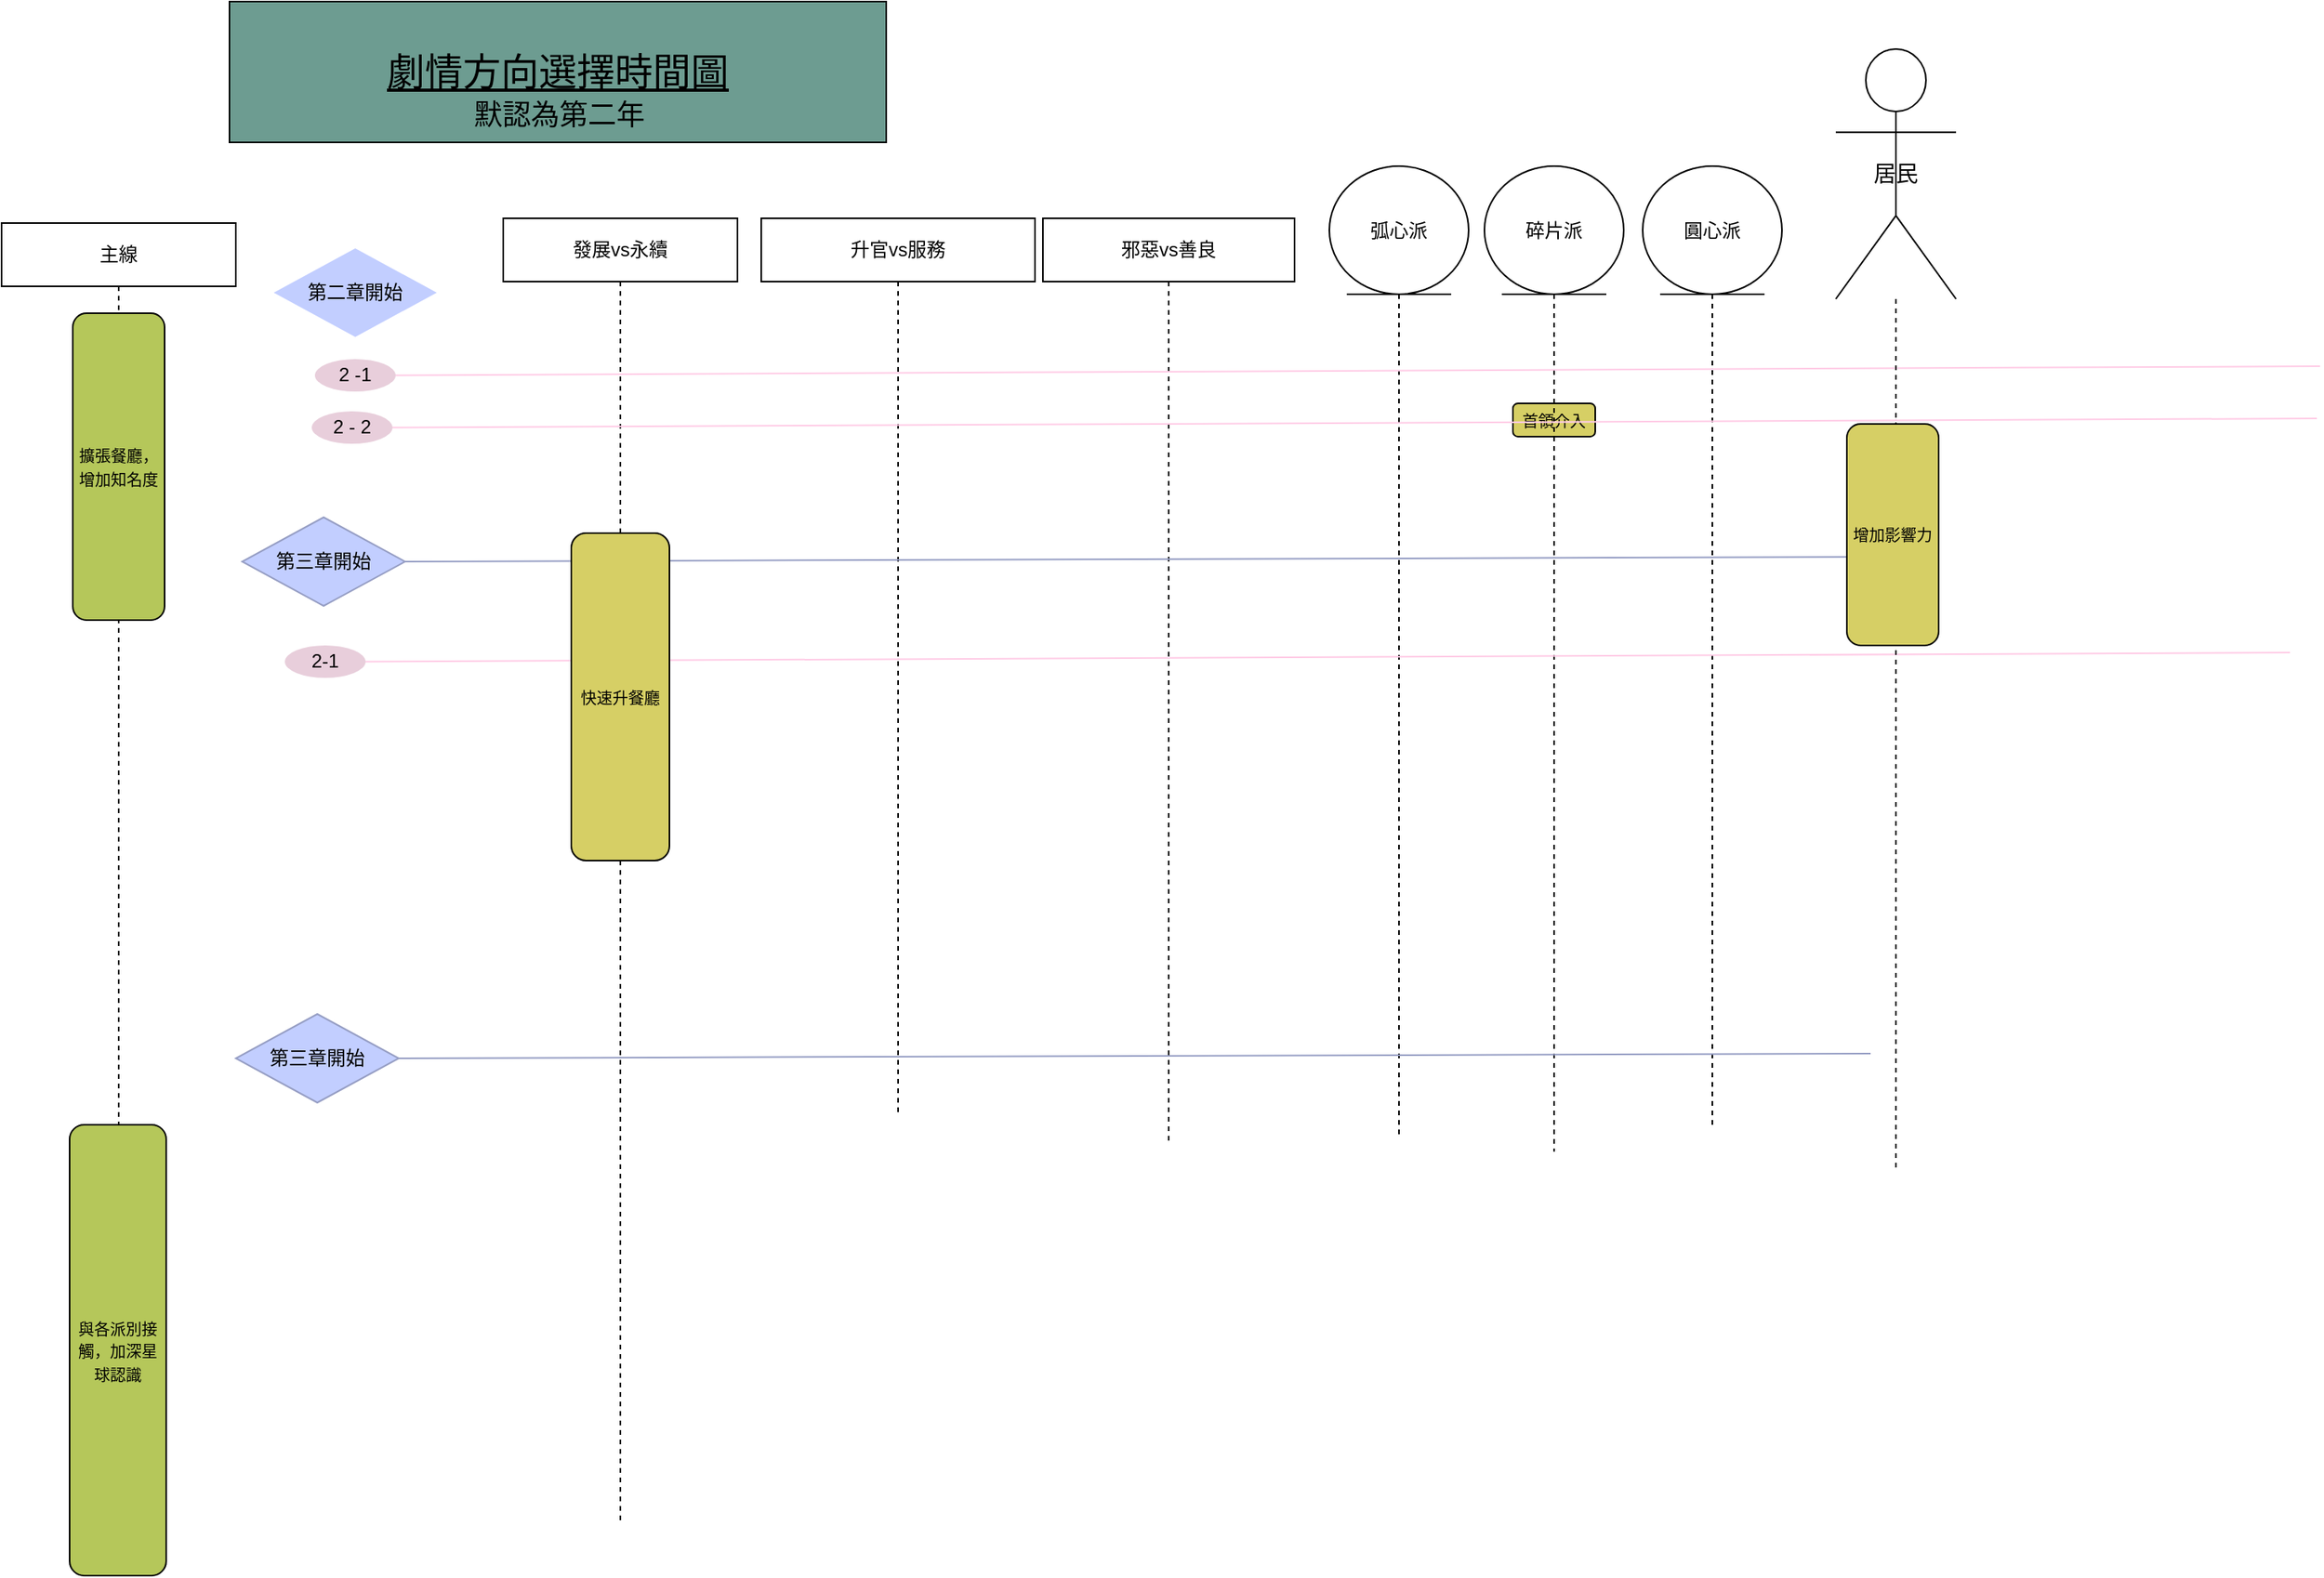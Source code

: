 <mxfile version="25.0.3" pages="3">
  <diagram name="劇情發展結構" id="pUmAYFhH8gX9ZdCoPKHY">
    <mxGraphModel dx="2281" dy="683" grid="0" gridSize="10" guides="1" tooltips="1" connect="1" arrows="1" fold="1" page="1" pageScale="1" pageWidth="827" pageHeight="1169" math="0" shadow="0">
      <root>
        <mxCell id="0" />
        <mxCell id="1" parent="0" />
        <mxCell id="3y2mPfEz16o8gOErcH9n-1" value="發展vs永續" style="shape=umlLifeline;perimeter=lifelinePerimeter;whiteSpace=wrap;html=1;container=1;dropTarget=0;collapsible=0;recursiveResize=0;outlineConnect=0;portConstraint=eastwest;newEdgeStyle={&quot;curved&quot;:0,&quot;rounded&quot;:0};" parent="1" vertex="1">
          <mxGeometry x="42" y="219" width="148" height="825" as="geometry" />
        </mxCell>
        <mxCell id="3y2mPfEz16o8gOErcH9n-2" value="升官vs服務" style="shape=umlLifeline;perimeter=lifelinePerimeter;whiteSpace=wrap;html=1;container=1;dropTarget=0;collapsible=0;recursiveResize=0;outlineConnect=0;portConstraint=eastwest;newEdgeStyle={&quot;curved&quot;:0,&quot;rounded&quot;:0};" parent="1" vertex="1">
          <mxGeometry x="205" y="219" width="173" height="565" as="geometry" />
        </mxCell>
        <mxCell id="3y2mPfEz16o8gOErcH9n-3" value="邪惡vs善良" style="shape=umlLifeline;perimeter=lifelinePerimeter;whiteSpace=wrap;html=1;container=1;dropTarget=0;collapsible=0;recursiveResize=0;outlineConnect=0;portConstraint=eastwest;newEdgeStyle={&quot;curved&quot;:0,&quot;rounded&quot;:0};" parent="1" vertex="1">
          <mxGeometry x="383" y="219" width="159" height="583" as="geometry" />
        </mxCell>
        <mxCell id="3y2mPfEz16o8gOErcH9n-5" value="&lt;font style=&quot;font-size: 24px;&quot;&gt;&lt;u&gt;劇情方向選擇時間圖&lt;/u&gt;&lt;/font&gt;" style="rounded=0;whiteSpace=wrap;html=1;fillColor=#6D9C91;" parent="1" vertex="1">
          <mxGeometry x="-131" y="82" width="415" height="89" as="geometry" />
        </mxCell>
        <mxCell id="3y2mPfEz16o8gOErcH9n-6" value="弧心派" style="shape=umlLifeline;perimeter=lifelinePerimeter;whiteSpace=wrap;html=1;container=1;dropTarget=0;collapsible=0;recursiveResize=0;outlineConnect=0;portConstraint=eastwest;newEdgeStyle={&quot;curved&quot;:0,&quot;rounded&quot;:0};participant=umlEntity;size=81;" parent="1" vertex="1">
          <mxGeometry x="564" y="186" width="88" height="615" as="geometry" />
        </mxCell>
        <mxCell id="3y2mPfEz16o8gOErcH9n-14" value="&lt;span style=&quot;font-size: 10px;&quot;&gt;首領介入&lt;/span&gt;" style="rounded=1;whiteSpace=wrap;html=1;fillColor=#D6CF65;" parent="1" vertex="1">
          <mxGeometry x="680" y="336" width="52" height="21" as="geometry" />
        </mxCell>
        <mxCell id="3y2mPfEz16o8gOErcH9n-7" value="碎片&lt;span style=&quot;color: rgba(0, 0, 0, 0); font-family: monospace; font-size: 0px; text-align: start; text-wrap-mode: nowrap;&quot;&gt;%3CmxGraphModel%3E%3Croot%3E%3CmxCell%20id%3D%220%22%2F%3E%3CmxCell%20id%3D%221%22%20parent%3D%220%22%2F%3E%3CmxCell%20id%3D%222%22%20value%3D%22%E5%BC%A7%E5%BF%83%E6%B4%BE%22%20style%3D%22shape%3DumlLifeline%3Bperimeter%3DlifelinePerimeter%3BwhiteSpace%3Dwrap%3Bhtml%3D1%3Bcontainer%3D1%3BdropTarget%3D0%3Bcollapsible%3D0%3BrecursiveResize%3D0%3BoutlineConnect%3D0%3BportConstraint%3Deastwest%3BnewEdgeStyle%3D%7B%26quot%3Bcurved%26quot%3B%3A0%2C%26quot%3Brounded%26quot%3B%3A0%7D%3Bparticipant%3DumlEntity%3Bsize%3D81%3B%22%20vertex%3D%221%22%20parent%3D%221%22%3E%3CmxGeometry%20x%3D%22564%22%20y%3D%22186%22%20width%3D%2288%22%20height%3D%22373%22%20as%3D%22geometry%22%2F%3E%3C%2FmxCell%3E%3C%2Froot%3E%3C%2FmxGraphModel%3E&lt;/span&gt;派" style="shape=umlLifeline;perimeter=lifelinePerimeter;whiteSpace=wrap;html=1;container=1;dropTarget=0;collapsible=0;recursiveResize=0;outlineConnect=0;portConstraint=eastwest;newEdgeStyle={&quot;curved&quot;:0,&quot;rounded&quot;:0};participant=umlEntity;size=81;" parent="1" vertex="1">
          <mxGeometry x="662" y="186" width="88" height="623" as="geometry" />
        </mxCell>
        <mxCell id="3y2mPfEz16o8gOErcH9n-26" value="" style="group;strokeColor=none;" parent="1" vertex="1" connectable="0">
          <mxGeometry x="-77" y="308" width="1267" height="20.5" as="geometry" />
        </mxCell>
        <mxCell id="3y2mPfEz16o8gOErcH9n-15" value="2 -1" style="ellipse;whiteSpace=wrap;html=1;fillColor=#E8CEDB;strokeColor=none;" parent="3y2mPfEz16o8gOErcH9n-26" vertex="1">
          <mxGeometry width="51" height="20.5" as="geometry" />
        </mxCell>
        <mxCell id="3y2mPfEz16o8gOErcH9n-25" value="" style="endArrow=none;html=1;rounded=0;exitX=1;exitY=0.5;exitDx=0;exitDy=0;strokeColor=#FFCCE6;" parent="3y2mPfEz16o8gOErcH9n-26" source="3y2mPfEz16o8gOErcH9n-15" edge="1">
          <mxGeometry width="50" height="50" relative="1" as="geometry">
            <mxPoint x="636" y="15.5" as="sourcePoint" />
            <mxPoint x="1267" y="4.5" as="targetPoint" />
          </mxGeometry>
        </mxCell>
        <mxCell id="3y2mPfEz16o8gOErcH9n-8" value="圓心派" style="shape=umlLifeline;perimeter=lifelinePerimeter;whiteSpace=wrap;html=1;container=1;dropTarget=0;collapsible=0;recursiveResize=0;outlineConnect=0;portConstraint=eastwest;newEdgeStyle={&quot;curved&quot;:0,&quot;rounded&quot;:0};participant=umlEntity;size=81;" parent="1" vertex="1">
          <mxGeometry x="762" y="186" width="88" height="606" as="geometry" />
        </mxCell>
        <mxCell id="3y2mPfEz16o8gOErcH9n-27" value="" style="group;strokeColor=none;" parent="1" vertex="1" connectable="0">
          <mxGeometry x="-79" y="341" width="1267" height="20.5" as="geometry" />
        </mxCell>
        <mxCell id="3y2mPfEz16o8gOErcH9n-28" value="2 - 2" style="ellipse;whiteSpace=wrap;html=1;fillColor=#E8CEDB;strokeColor=none;" parent="3y2mPfEz16o8gOErcH9n-27" vertex="1">
          <mxGeometry width="51" height="20.5" as="geometry" />
        </mxCell>
        <mxCell id="3y2mPfEz16o8gOErcH9n-29" value="" style="endArrow=none;html=1;rounded=0;exitX=1;exitY=0.5;exitDx=0;exitDy=0;strokeColor=#FFCCE6;" parent="3y2mPfEz16o8gOErcH9n-27" source="3y2mPfEz16o8gOErcH9n-28" edge="1">
          <mxGeometry width="50" height="50" relative="1" as="geometry">
            <mxPoint x="636" y="15.5" as="sourcePoint" />
            <mxPoint x="1267" y="4.5" as="targetPoint" />
          </mxGeometry>
        </mxCell>
        <mxCell id="3y2mPfEz16o8gOErcH9n-9" value="第二章開始" style="rhombus;whiteSpace=wrap;html=1;fillColor=#C2CEFF;strokeColor=none;" parent="1" vertex="1">
          <mxGeometry x="-103" y="238" width="103" height="56" as="geometry" />
        </mxCell>
        <mxCell id="3y2mPfEz16o8gOErcH9n-12" value="" style="group" parent="1" vertex="1" connectable="0">
          <mxGeometry x="-123" y="408" width="1294" height="110" as="geometry" />
        </mxCell>
        <mxCell id="3y2mPfEz16o8gOErcH9n-10" value="第三章開始" style="rhombus;whiteSpace=wrap;html=1;fillColor=#C2CEFF;strokeColor=#969EC4;" parent="3y2mPfEz16o8gOErcH9n-12" vertex="1">
          <mxGeometry width="103" height="56" as="geometry" />
        </mxCell>
        <mxCell id="3y2mPfEz16o8gOErcH9n-11" value="" style="endArrow=none;html=1;rounded=0;exitX=1;exitY=0.5;exitDx=0;exitDy=0;strokeColor=#969EC4;" parent="3y2mPfEz16o8gOErcH9n-12" source="3y2mPfEz16o8gOErcH9n-10" edge="1">
          <mxGeometry width="50" height="50" relative="1" as="geometry">
            <mxPoint x="414" y="-114" as="sourcePoint" />
            <mxPoint x="1033" y="25" as="targetPoint" />
          </mxGeometry>
        </mxCell>
        <mxCell id="3y2mPfEz16o8gOErcH9n-30" value="" style="group;strokeColor=none;" parent="3y2mPfEz16o8gOErcH9n-12" vertex="1" connectable="0">
          <mxGeometry x="27" y="81" width="1267" height="20.5" as="geometry" />
        </mxCell>
        <mxCell id="3y2mPfEz16o8gOErcH9n-31" value="2-1" style="ellipse;whiteSpace=wrap;html=1;fillColor=#E8CEDB;strokeColor=none;" parent="3y2mPfEz16o8gOErcH9n-30" vertex="1">
          <mxGeometry width="51" height="20.5" as="geometry" />
        </mxCell>
        <mxCell id="3y2mPfEz16o8gOErcH9n-32" value="" style="endArrow=none;html=1;rounded=0;exitX=1;exitY=0.5;exitDx=0;exitDy=0;strokeColor=#FFCCE6;" parent="3y2mPfEz16o8gOErcH9n-30" source="3y2mPfEz16o8gOErcH9n-31" edge="1">
          <mxGeometry width="50" height="50" relative="1" as="geometry">
            <mxPoint x="636" y="15.5" as="sourcePoint" />
            <mxPoint x="1267" y="4.5" as="targetPoint" />
          </mxGeometry>
        </mxCell>
        <mxCell id="3y2mPfEz16o8gOErcH9n-4" value="&lt;font style=&quot;font-size: 10px;&quot;&gt;快速升餐廳&lt;/font&gt;" style="rounded=1;whiteSpace=wrap;html=1;fillColor=#D6CF65;" parent="1" vertex="1">
          <mxGeometry x="85" y="418" width="62" height="207" as="geometry" />
        </mxCell>
        <mxCell id="Bkn2_FGdECiVo18O_pP4-1" value="&lt;font style=&quot;font-size: 14px;&quot;&gt;居民&lt;/font&gt;" style="shape=umlLifeline;perimeter=lifelinePerimeter;whiteSpace=wrap;html=1;container=1;dropTarget=0;collapsible=0;recursiveResize=0;outlineConnect=0;portConstraint=eastwest;newEdgeStyle={&quot;curved&quot;:0,&quot;rounded&quot;:0};participant=umlActor;size=158;" parent="1" vertex="1">
          <mxGeometry x="884" y="112" width="76" height="710" as="geometry" />
        </mxCell>
        <mxCell id="Bkn2_FGdECiVo18O_pP4-2" value="&lt;font style=&quot;font-size: 10px;&quot;&gt;增加影響力&lt;/font&gt;" style="rounded=1;whiteSpace=wrap;html=1;fillColor=#D6CF65;" parent="1" vertex="1">
          <mxGeometry x="891" y="349" width="58" height="140" as="geometry" />
        </mxCell>
        <mxCell id="goCT6qVi3bNucttWQfHG-1" value="主線" style="shape=umlLifeline;perimeter=lifelinePerimeter;whiteSpace=wrap;html=1;container=1;dropTarget=0;collapsible=0;recursiveResize=0;outlineConnect=0;portConstraint=eastwest;newEdgeStyle={&quot;curved&quot;:0,&quot;rounded&quot;:0};" vertex="1" parent="1">
          <mxGeometry x="-275" y="222" width="148" height="825" as="geometry" />
        </mxCell>
        <mxCell id="i0wHrv6s8RCgn7bYJNC2-3" value="&lt;font style=&quot;font-size: 10px;&quot;&gt;擴張餐廳，增加知名度&lt;/font&gt;" style="rounded=1;whiteSpace=wrap;html=1;fillColor=#B5C75A;" vertex="1" parent="1">
          <mxGeometry x="-230" y="279" width="58" height="194" as="geometry" />
        </mxCell>
        <mxCell id="i0wHrv6s8RCgn7bYJNC2-4" value="&lt;font style=&quot;font-size: 10px;&quot;&gt;與各派別接觸，加深星球認識&lt;/font&gt;" style="rounded=1;whiteSpace=wrap;html=1;fillColor=#B5C75A;" vertex="1" parent="1">
          <mxGeometry x="-232" y="792" width="61" height="285" as="geometry" />
        </mxCell>
        <mxCell id="i0wHrv6s8RCgn7bYJNC2-5" value="" style="group" vertex="1" connectable="0" parent="1">
          <mxGeometry x="-127" y="722" width="1294" height="110" as="geometry" />
        </mxCell>
        <mxCell id="i0wHrv6s8RCgn7bYJNC2-6" value="第三章開始" style="rhombus;whiteSpace=wrap;html=1;fillColor=#C2CEFF;strokeColor=#969EC4;" vertex="1" parent="i0wHrv6s8RCgn7bYJNC2-5">
          <mxGeometry width="103" height="56" as="geometry" />
        </mxCell>
        <mxCell id="i0wHrv6s8RCgn7bYJNC2-7" value="" style="endArrow=none;html=1;rounded=0;exitX=1;exitY=0.5;exitDx=0;exitDy=0;strokeColor=#969EC4;" edge="1" parent="i0wHrv6s8RCgn7bYJNC2-5" source="i0wHrv6s8RCgn7bYJNC2-6">
          <mxGeometry width="50" height="50" relative="1" as="geometry">
            <mxPoint x="414" y="-114" as="sourcePoint" />
            <mxPoint x="1033" y="25" as="targetPoint" />
          </mxGeometry>
        </mxCell>
        <mxCell id="BtDLPzhup3VWybp-HMOU-1" value="&lt;font style=&quot;font-size: 18px;&quot;&gt;默認為第二年&lt;/font&gt;" style="text;html=1;align=center;verticalAlign=middle;resizable=0;points=[];autosize=1;strokeColor=none;fillColor=none;" vertex="1" parent="1">
          <mxGeometry x="13.5" y="137" width="126" height="34" as="geometry" />
        </mxCell>
      </root>
    </mxGraphModel>
  </diagram>
  <diagram id="IoGfK4IlOOAsiUc2G8W-" name="結局組成分支圖">
    <mxGraphModel dx="2499" dy="1955" grid="0" gridSize="10" guides="1" tooltips="1" connect="1" arrows="1" fold="1" page="1" pageScale="1" pageWidth="827" pageHeight="1169" math="0" shadow="0">
      <root>
        <mxCell id="0" />
        <mxCell id="1" parent="0" />
        <mxCell id="BSz0f0PyC9X5RBA6Yutl-9" style="rounded=0;orthogonalLoop=1;jettySize=auto;html=1;entryX=0;entryY=0.5;entryDx=0;entryDy=0;" parent="1" source="BSz0f0PyC9X5RBA6Yutl-1" target="BSz0f0PyC9X5RBA6Yutl-7" edge="1">
          <mxGeometry relative="1" as="geometry" />
        </mxCell>
        <mxCell id="BSz0f0PyC9X5RBA6Yutl-1" value="第一章" style="strokeWidth=2;html=1;shape=mxgraph.flowchart.start_1;whiteSpace=wrap;" parent="1" vertex="1">
          <mxGeometry x="-232" y="210" width="100" height="60" as="geometry" />
        </mxCell>
        <mxCell id="BSz0f0PyC9X5RBA6Yutl-2" value="&lt;span style=&quot;font-size: 15px; text-align: left;&quot;&gt;變成國王:長期投入，永續經營&lt;/span&gt;" style="rounded=1;whiteSpace=wrap;html=1;fillColor=#99CCFF;" parent="1" vertex="1">
          <mxGeometry x="505" y="518" width="120" height="60" as="geometry" />
        </mxCell>
        <mxCell id="BSz0f0PyC9X5RBA6Yutl-3" value="&lt;span style=&quot;white-space: pre;&quot;&gt;&amp;nbsp;&amp;nbsp;&amp;nbsp;&amp;nbsp;&lt;/span&gt;&lt;span style=&quot;white-space: pre;&quot;&gt;&amp;nbsp;&amp;nbsp;&amp;nbsp;&amp;nbsp;&lt;/span&gt;&lt;br&gt;&lt;span style=&quot;white-space: pre;&quot;&gt;&amp;nbsp;&amp;nbsp;&amp;nbsp;&amp;nbsp;&lt;/span&gt;&lt;span style=&quot;white-space: pre;&quot;&gt;&amp;nbsp;&amp;nbsp;&amp;nbsp;&amp;nbsp;&lt;/span&gt;&lt;span style=&quot;white-space: pre;&quot;&gt;&amp;nbsp;&amp;nbsp;&amp;nbsp;&amp;nbsp;&lt;/span&gt;&lt;br&gt;&lt;span style=&quot;white-space: pre;&quot;&gt;&amp;nbsp;&amp;nbsp;&amp;nbsp;&amp;nbsp;&lt;/span&gt;&lt;span style=&quot;white-space: pre;&quot;&gt;&amp;nbsp;&amp;nbsp;&amp;nbsp;&amp;nbsp;&lt;/span&gt;&lt;span style=&quot;white-space: pre;&quot;&gt;&amp;nbsp;&amp;nbsp;&amp;nbsp;&amp;nbsp;&lt;/span&gt;&lt;br&gt;&lt;span style=&quot;white-space: pre;&quot;&gt;&amp;nbsp;&amp;nbsp;&amp;nbsp;&amp;nbsp;&lt;/span&gt;&lt;span style=&quot;white-space: pre;&quot;&gt;&amp;nbsp;&amp;nbsp;&amp;nbsp;&amp;nbsp;&lt;/span&gt;&lt;span style=&quot;white-space: pre;&quot;&gt;&amp;nbsp;&amp;nbsp;&amp;nbsp;&amp;nbsp;&lt;/span&gt;&lt;title&gt;&lt;/title&gt;&lt;br&gt;&lt;span style=&quot;white-space: pre;&quot;&gt;&amp;nbsp;&amp;nbsp;&amp;nbsp;&amp;nbsp;&lt;/span&gt;&lt;span style=&quot;white-space: pre;&quot;&gt;&amp;nbsp;&amp;nbsp;&amp;nbsp;&amp;nbsp;&lt;/span&gt;&lt;span style=&quot;white-space: pre;&quot;&gt;&amp;nbsp;&amp;nbsp;&amp;nbsp;&amp;nbsp;&lt;/span&gt;&lt;br&gt;&lt;span style=&quot;white-space: pre;&quot;&gt;&amp;nbsp;&amp;nbsp;&amp;nbsp;&amp;nbsp;&lt;/span&gt;&lt;span style=&quot;white-space: pre;&quot;&gt;&amp;nbsp;&amp;nbsp;&amp;nbsp;&amp;nbsp;&lt;/span&gt;&lt;span style=&quot;white-space: pre;&quot;&gt;&amp;nbsp;&amp;nbsp;&amp;nbsp;&amp;nbsp;&lt;/span&gt;&lt;br&gt;&lt;span style=&quot;white-space: pre;&quot;&gt;&amp;nbsp;&amp;nbsp;&amp;nbsp;&amp;nbsp;&lt;/span&gt;&lt;span style=&quot;white-space: pre;&quot;&gt;&amp;nbsp;&amp;nbsp;&amp;nbsp;&amp;nbsp;&lt;/span&gt;&lt;span style=&quot;white-space: pre;&quot;&gt;&amp;nbsp;&amp;nbsp;&amp;nbsp;&amp;nbsp;&lt;/span&gt;&lt;br&gt;&lt;span style=&quot;white-space: pre;&quot;&gt;&amp;nbsp;&amp;nbsp;&amp;nbsp;&amp;nbsp;&lt;/span&gt;&lt;span style=&quot;white-space: pre;&quot;&gt;&amp;nbsp;&amp;nbsp;&amp;nbsp;&amp;nbsp;&lt;/span&gt;&lt;br&gt;&lt;span style=&quot;white-space: pre;&quot;&gt;&amp;nbsp;&amp;nbsp;&amp;nbsp;&amp;nbsp;&lt;/span&gt;&lt;span style=&quot;white-space: pre;&quot;&gt;&amp;nbsp;&amp;nbsp;&amp;nbsp;&amp;nbsp;&lt;/span&gt;&lt;div style=&quot;font-size:15px;&quot; class=&quot;toggle&quot;&gt;玩家&lt;div style=&quot;font-size: 15px; line-height: 24px; letter-spacing: -0.08px; font-weight: 400; word-wrap: break-word;&quot; class=&quot;paragraph&quot;&gt;遊戲策略準確率應高於xx%才會觸發&lt;/div&gt;&lt;/div&gt;&lt;div style=&quot;font-size:15px;&quot; class=&quot;toggle&quot;&gt;&lt;br&gt;&lt;div style=&quot;font-size: 15px; line-height: 24px; letter-spacing: -0.08px; font-weight: 400; word-wrap: break-word;&quot; class=&quot;paragraph&quot;&gt;星球人口增加xx%&lt;/div&gt;&lt;/div&gt;&lt;div style=&quot;font-size:15px;&quot; class=&quot;toggle&quot;&gt;玩家&lt;div style=&quot;font-size: 15px; line-height: 24px; letter-spacing: -0.08px; font-weight: 400; word-wrap: break-word;&quot; class=&quot;paragraph&quot;&gt;委員會影像力達xx%&lt;br&gt;任務完成率達xx%&lt;br&gt;和副官關係不低於xx%&lt;br&gt;和其他部門關係不低於xx%&lt;/div&gt;&lt;/div&gt;&lt;div style=&quot;font-size:15px;&quot; class=&quot;toggle&quot;&gt;玩家&lt;/div&gt;&lt;div style=&quot;font-size: 15px; line-height: 24px; letter-spacing: -0.08px; font-weight: 400; word-wrap: break-word;&quot; class=&quot;paragraph&quot;&gt;隱藏結局&lt;/div&gt;&lt;div style=&quot;font-size:15px;&quot; class=&quot;toggle&quot;&gt;玩家發現自己的隱藏邪惡身分—邪惡聯盟毒劑部門指揮官&lt;div style=&quot;font-size: 15px; line-height: 24px; letter-spacing: -0.08px; font-weight: 400; word-wrap: break-word;&quot; class=&quot;paragraph&quot;&gt;魔物等級低於xxx級&lt;/div&gt;&lt;/div&gt;&lt;div style=&quot;font-size: 15px; line-height: 24px; letter-spacing: -0.08px; font-weight: 400; word-wrap: break-word;&quot; class=&quot;paragraph&quot;&gt;偶爾會出現很邪惡的劇情選項&lt;/div&gt;&lt;div style=&quot;font-size: 15px; line-height: 24px; letter-spacing: -0.08px; font-weight: 400; word-wrap: break-word;&quot; class=&quot;paragraph&quot;&gt;使用奇怪的科技和道具debuff&lt;/div&gt;&lt;div style=&quot;font-size: 15px; line-height: 24px; letter-spacing: -0.08px; font-weight: 400; word-wrap: break-word;&quot; class=&quot;paragraph&quot;&gt;和副官的對話、抱怨&lt;/div&gt;&lt;p&gt;&lt;/p&gt;&lt;br&gt;&lt;span style=&quot;white-space: pre;&quot;&gt;&amp;nbsp;&amp;nbsp;&amp;nbsp;&amp;nbsp;&lt;/span&gt;" style="text;whiteSpace=wrap;html=1;" parent="1" vertex="1">
          <mxGeometry x="855" y="-66" width="403" height="546" as="geometry" />
        </mxCell>
        <mxCell id="BSz0f0PyC9X5RBA6Yutl-4" value="&lt;span style=&quot;font-size: 15px; text-align: left;&quot;&gt;變成魔王:長期投入，肆意破壞?&lt;/span&gt;" style="rounded=1;whiteSpace=wrap;html=1;fillColor=#F7BEBC;" parent="1" vertex="1">
          <mxGeometry x="505" y="602" width="120" height="60" as="geometry" />
        </mxCell>
        <mxCell id="BSz0f0PyC9X5RBA6Yutl-5" value="戰爭四起:錯誤的短期投入" style="rounded=1;whiteSpace=wrap;html=1;fillColor=#F7BEBC;" parent="1" vertex="1">
          <mxGeometry x="503" y="377" width="120" height="60" as="geometry" />
        </mxCell>
        <mxCell id="BSz0f0PyC9X5RBA6Yutl-6" value="&lt;span style=&quot;font-size: 15px; text-align: left;&quot;&gt;和平:正確的短期投入&lt;/span&gt;" style="rounded=1;whiteSpace=wrap;html=1;fillColor=#99CCFF;" parent="1" vertex="1">
          <mxGeometry x="500" y="292" width="120" height="60" as="geometry" />
        </mxCell>
        <mxCell id="BSz0f0PyC9X5RBA6Yutl-11" style="edgeStyle=none;rounded=0;orthogonalLoop=1;jettySize=auto;html=1;" parent="1" source="BSz0f0PyC9X5RBA6Yutl-7" edge="1">
          <mxGeometry relative="1" as="geometry">
            <mxPoint x="330" y="101" as="targetPoint" />
          </mxGeometry>
        </mxCell>
        <mxCell id="BSz0f0PyC9X5RBA6Yutl-7" value="觸發?" style="rounded=1;whiteSpace=wrap;html=1;" parent="1" vertex="1">
          <mxGeometry x="-30" y="207" width="120" height="60" as="geometry" />
        </mxCell>
        <mxCell id="BSz0f0PyC9X5RBA6Yutl-8" value="&lt;span style=&quot;font-size: 15px; text-align: left;&quot;&gt;升官發財&lt;/span&gt;" style="rounded=1;whiteSpace=wrap;html=1;fillColor=#FFFFFF;" parent="1" vertex="1">
          <mxGeometry x="690" y="304" width="90" height="36" as="geometry" />
        </mxCell>
        <mxCell id="nHbJQcVnN4QRIMduN1TR-1" value="&lt;div style=&quot;text-align: left;&quot;&gt;&lt;span style=&quot;font-size: 15px;&quot;&gt;完成任務&lt;/span&gt;&lt;/div&gt;" style="rounded=1;whiteSpace=wrap;html=1;fillColor=#FFFFFF;" vertex="1" parent="1">
          <mxGeometry x="690" y="347" width="90" height="36" as="geometry" />
        </mxCell>
        <mxCell id="nHbJQcVnN4QRIMduN1TR-4" value="&lt;div style=&quot;text-align: left;&quot;&gt;&lt;span style=&quot;font-size: 15px;&quot;&gt;降級處分&lt;/span&gt;&lt;/div&gt;" style="rounded=1;whiteSpace=wrap;html=1;fillColor=#FFFFFF;" vertex="1" parent="1">
          <mxGeometry x="692" y="390" width="90" height="36" as="geometry" />
        </mxCell>
        <mxCell id="1bI0Yvs1uGPEMKIdVlrY-1" value="&lt;div style=&quot;text-align: left;&quot;&gt;&lt;span style=&quot;font-size: 15px;&quot;&gt;榮譽委員&lt;/span&gt;&lt;/div&gt;" style="rounded=1;whiteSpace=wrap;html=1;fillColor=#FFFFFF;" vertex="1" parent="1">
          <mxGeometry x="697" y="527" width="90" height="36" as="geometry" />
        </mxCell>
        <mxCell id="1bI0Yvs1uGPEMKIdVlrY-2" value="&lt;div style=&quot;text-align: left;&quot;&gt;&lt;span style=&quot;font-size: 15px;&quot;&gt;榮譽指揮官&lt;/span&gt;&lt;/div&gt;" style="rounded=1;whiteSpace=wrap;html=1;fillColor=#FFFFFF;" vertex="1" parent="1">
          <mxGeometry x="697" y="570" width="90" height="36" as="geometry" />
        </mxCell>
        <mxCell id="1bI0Yvs1uGPEMKIdVlrY-3" value="&lt;div style=&quot;text-align: left;&quot;&gt;&lt;span style=&quot;font-size: 15px;&quot;&gt;退出聯盟&lt;/span&gt;&lt;/div&gt;" style="rounded=1;whiteSpace=wrap;html=1;fillColor=#FFFFFF;" vertex="1" parent="1">
          <mxGeometry x="697" y="614" width="90" height="36" as="geometry" />
        </mxCell>
        <mxCell id="1bI0Yvs1uGPEMKIdVlrY-4" value="&lt;span style=&quot;color: rgb(0, 0, 0); font-family: Helvetica; font-size: 15px; font-style: normal; font-variant-ligatures: normal; font-variant-caps: normal; font-weight: 400; letter-spacing: -0.08px; orphans: 2; text-align: left; text-indent: 0px; text-transform: none; widows: 2; word-spacing: 0px; -webkit-text-stroke-width: 0px; white-space: normal; background-color: rgb(251, 251, 251); text-decoration-thickness: initial; text-decoration-style: initial; text-decoration-color: initial; display: inline !important; float: none;&quot;&gt;委員會影像力&lt;/span&gt;&lt;div&gt;&lt;span style=&quot;color: rgb(0, 0, 0); font-family: Helvetica; font-size: 15px; font-style: normal; font-variant-ligatures: normal; font-variant-caps: normal; font-weight: 400; letter-spacing: -0.08px; orphans: 2; text-align: left; text-indent: 0px; text-transform: none; widows: 2; word-spacing: 0px; -webkit-text-stroke-width: 0px; white-space: normal; background-color: rgb(251, 251, 251); text-decoration-thickness: initial; text-decoration-style: initial; text-decoration-color: initial; display: inline !important; float: none;&quot;&gt;委員會任務完成率&lt;/span&gt;&lt;/div&gt;&lt;div&gt;&lt;span style=&quot;color: rgb(0, 0, 0); font-family: Helvetica; font-size: 15px; font-style: normal; font-variant-ligatures: normal; font-variant-caps: normal; font-weight: 400; letter-spacing: -0.08px; orphans: 2; text-align: left; text-indent: 0px; text-transform: none; widows: 2; word-spacing: 0px; -webkit-text-stroke-width: 0px; white-space: normal; background-color: rgb(251, 251, 251); text-decoration-thickness: initial; text-decoration-style: initial; text-decoration-color: initial; display: inline !important; float: none;&quot;&gt;與各處關係&lt;/span&gt;&lt;/div&gt;&lt;div&gt;&lt;span style=&quot;color: rgb(0, 0, 0); font-family: Helvetica; font-size: 15px; font-style: normal; font-variant-ligatures: normal; font-variant-caps: normal; font-weight: 400; letter-spacing: -0.08px; orphans: 2; text-align: left; text-indent: 0px; text-transform: none; widows: 2; word-spacing: 0px; -webkit-text-stroke-width: 0px; white-space: normal; background-color: rgb(251, 251, 251); text-decoration-thickness: initial; text-decoration-style: initial; text-decoration-color: initial; display: inline !important; float: none;&quot;&gt;與副官關係&lt;/span&gt;&lt;/div&gt;" style="text;whiteSpace=wrap;html=1;" vertex="1" parent="1">
          <mxGeometry x="684" y="181" width="123" height="76.5" as="geometry" />
        </mxCell>
        <mxCell id="1bI0Yvs1uGPEMKIdVlrY-5" value="&lt;div&gt;&lt;br&gt;&lt;/div&gt;" style="text;html=1;align=center;verticalAlign=middle;resizable=0;points=[];autosize=1;strokeColor=none;fillColor=none;" vertex="1" parent="1">
          <mxGeometry x="335" y="472" width="18" height="26" as="geometry" />
        </mxCell>
        <mxCell id="1bI0Yvs1uGPEMKIdVlrY-8" style="edgeStyle=none;rounded=0;orthogonalLoop=1;jettySize=auto;html=1;exitX=1;exitY=1;exitDx=0;exitDy=0;" edge="1" parent="1" source="1bI0Yvs1uGPEMKIdVlrY-6">
          <mxGeometry relative="1" as="geometry">
            <mxPoint x="255" y="533" as="targetPoint" />
          </mxGeometry>
        </mxCell>
        <mxCell id="1bI0Yvs1uGPEMKIdVlrY-9" value="yes" style="edgeLabel;html=1;align=center;verticalAlign=middle;resizable=0;points=[];" vertex="1" connectable="0" parent="1bI0Yvs1uGPEMKIdVlrY-8">
          <mxGeometry x="0.005" y="-1" relative="1" as="geometry">
            <mxPoint as="offset" />
          </mxGeometry>
        </mxCell>
        <mxCell id="1bI0Yvs1uGPEMKIdVlrY-10" style="edgeStyle=none;rounded=0;orthogonalLoop=1;jettySize=auto;html=1;exitX=1;exitY=0;exitDx=0;exitDy=0;" edge="1" parent="1" source="1bI0Yvs1uGPEMKIdVlrY-6" target="1bI0Yvs1uGPEMKIdVlrY-20">
          <mxGeometry relative="1" as="geometry">
            <mxPoint x="246" y="428" as="targetPoint" />
          </mxGeometry>
        </mxCell>
        <mxCell id="1bI0Yvs1uGPEMKIdVlrY-11" value="no" style="edgeLabel;html=1;align=center;verticalAlign=middle;resizable=0;points=[];" vertex="1" connectable="0" parent="1bI0Yvs1uGPEMKIdVlrY-10">
          <mxGeometry x="-0.025" y="1" relative="1" as="geometry">
            <mxPoint as="offset" />
          </mxGeometry>
        </mxCell>
        <mxCell id="1bI0Yvs1uGPEMKIdVlrY-6" value="取得各處長老與各個派別支持" style="rhombus;whiteSpace=wrap;html=1;" vertex="1" parent="1">
          <mxGeometry x="17" y="422" width="208" height="108" as="geometry" />
        </mxCell>
        <mxCell id="1bI0Yvs1uGPEMKIdVlrY-12" value="支線任務完成度與內部選項" style="text;html=1;align=center;verticalAlign=middle;resizable=0;points=[];autosize=1;strokeColor=none;fillColor=none;" vertex="1" parent="1">
          <mxGeometry x="45" y="381" width="162" height="26" as="geometry" />
        </mxCell>
        <mxCell id="1bI0Yvs1uGPEMKIdVlrY-14" style="edgeStyle=none;rounded=0;orthogonalLoop=1;jettySize=auto;html=1;exitX=1;exitY=1;exitDx=0;exitDy=0;" edge="1" parent="1" source="1bI0Yvs1uGPEMKIdVlrY-13">
          <mxGeometry relative="1" as="geometry">
            <mxPoint x="482" y="645" as="targetPoint" />
          </mxGeometry>
        </mxCell>
        <mxCell id="1bI0Yvs1uGPEMKIdVlrY-15" value="邪惡聯盟" style="edgeLabel;html=1;align=center;verticalAlign=middle;resizable=0;points=[];" vertex="1" connectable="0" parent="1bI0Yvs1uGPEMKIdVlrY-14">
          <mxGeometry x="-0.047" y="1" relative="1" as="geometry">
            <mxPoint as="offset" />
          </mxGeometry>
        </mxCell>
        <mxCell id="1bI0Yvs1uGPEMKIdVlrY-16" style="edgeStyle=none;rounded=0;orthogonalLoop=1;jettySize=auto;html=1;exitX=1;exitY=0;exitDx=0;exitDy=0;" edge="1" parent="1" source="1bI0Yvs1uGPEMKIdVlrY-13">
          <mxGeometry relative="1" as="geometry">
            <mxPoint x="493" y="539" as="targetPoint" />
          </mxGeometry>
        </mxCell>
        <mxCell id="1bI0Yvs1uGPEMKIdVlrY-17" value="現在的身分" style="edgeLabel;html=1;align=center;verticalAlign=middle;resizable=0;points=[];" vertex="1" connectable="0" parent="1bI0Yvs1uGPEMKIdVlrY-16">
          <mxGeometry x="-0.129" y="1" relative="1" as="geometry">
            <mxPoint as="offset" />
          </mxGeometry>
        </mxCell>
        <mxCell id="1bI0Yvs1uGPEMKIdVlrY-13" value="完成主角專屬支線--回憶" style="rhombus;whiteSpace=wrap;html=1;" vertex="1" parent="1">
          <mxGeometry x="264" y="514" width="185" height="121" as="geometry" />
        </mxCell>
        <mxCell id="1bI0Yvs1uGPEMKIdVlrY-18" value="有資格，但不一定要選擇" style="text;html=1;align=center;verticalAlign=middle;resizable=0;points=[];autosize=1;strokeColor=none;fillColor=none;" vertex="1" parent="1">
          <mxGeometry x="492" y="480" width="150" height="26" as="geometry" />
        </mxCell>
        <mxCell id="1bI0Yvs1uGPEMKIdVlrY-19" value="星球人口增加" style="text;html=1;align=center;verticalAlign=middle;resizable=0;points=[];autosize=1;strokeColor=none;fillColor=none;" vertex="1" parent="1">
          <mxGeometry x="512" y="221" width="90" height="26" as="geometry" />
        </mxCell>
        <mxCell id="1bI0Yvs1uGPEMKIdVlrY-20" value="第二三章選擇" style="rhombus;whiteSpace=wrap;html=1;" vertex="1" parent="1">
          <mxGeometry x="262" y="324" width="154" height="93" as="geometry" />
        </mxCell>
      </root>
    </mxGraphModel>
  </diagram>
  <diagram id="AkK5aLdXhuftRM2yn3P8" name="角色心路歷程圖">
    <mxGraphModel dx="2499" dy="1955" grid="0" gridSize="10" guides="1" tooltips="1" connect="1" arrows="1" fold="1" page="1" pageScale="1" pageWidth="827" pageHeight="1169" math="0" shadow="0">
      <root>
        <mxCell id="0" />
        <mxCell id="1" parent="0" />
        <mxCell id="BaRdNZpXfzaThrN20u1V-1" value="主角心路歷程" style="shape=umlLifeline;perimeter=lifelinePerimeter;whiteSpace=wrap;html=1;container=1;dropTarget=0;collapsible=0;recursiveResize=0;outlineConnect=0;portConstraint=eastwest;newEdgeStyle={&quot;curved&quot;:0,&quot;rounded&quot;:0};participant=umlActor;size=120;" vertex="1" parent="1">
          <mxGeometry x="77" y="-95" width="62" height="1129" as="geometry" />
        </mxCell>
        <mxCell id="BaRdNZpXfzaThrN20u1V-2" value="還在邪惡議會" style="rounded=1;whiteSpace=wrap;html=1;fillColor=#CCFFFF;" vertex="1" parent="1">
          <mxGeometry x="70" y="52" width="72" height="121" as="geometry" />
        </mxCell>
        <mxCell id="jDa04vU7aLgXJ06FWhVD-1" value="第零章開始" style="rhombus;whiteSpace=wrap;html=1;fillColor=#C2CEFF;strokeColor=none;" vertex="1" parent="1">
          <mxGeometry x="-120" y="236" width="103" height="56" as="geometry" />
        </mxCell>
        <mxCell id="v9l5-EPF9q4wdkdqXiTS-1" value="" style="group" vertex="1" connectable="0" parent="1">
          <mxGeometry x="-123" y="408" width="1294" height="259" as="geometry" />
        </mxCell>
        <mxCell id="v9l5-EPF9q4wdkdqXiTS-2" value="第一&lt;span style=&quot;background-color: initial;&quot;&gt;章開始&lt;/span&gt;" style="rhombus;whiteSpace=wrap;html=1;fillColor=#C2CEFF;strokeColor=#969EC4;" vertex="1" parent="v9l5-EPF9q4wdkdqXiTS-1">
          <mxGeometry width="103" height="56" as="geometry" />
        </mxCell>
        <mxCell id="v9l5-EPF9q4wdkdqXiTS-3" value="" style="endArrow=none;html=1;rounded=0;exitX=1;exitY=0.5;exitDx=0;exitDy=0;strokeColor=#969EC4;" edge="1" parent="v9l5-EPF9q4wdkdqXiTS-1" source="v9l5-EPF9q4wdkdqXiTS-2">
          <mxGeometry width="50" height="50" relative="1" as="geometry">
            <mxPoint x="414" y="-114" as="sourcePoint" />
            <mxPoint x="1033" y="25" as="targetPoint" />
          </mxGeometry>
        </mxCell>
        <mxCell id="v9l5-EPF9q4wdkdqXiTS-11" value="成為指揮官，對自己的職位深信不疑，只想著要完成任務" style="rounded=1;whiteSpace=wrap;html=1;fillColor=#CCFFFF;" vertex="1" parent="v9l5-EPF9q4wdkdqXiTS-1">
          <mxGeometry x="194" y="-27" width="71" height="163" as="geometry" />
        </mxCell>
        <mxCell id="v9l5-EPF9q4wdkdqXiTS-7" value="" style="group" vertex="1" connectable="0" parent="1">
          <mxGeometry x="-122" y="596" width="1294" height="152" as="geometry" />
        </mxCell>
        <mxCell id="v9l5-EPF9q4wdkdqXiTS-8" value="第二&lt;span style=&quot;background-color: initial;&quot;&gt;章開始&lt;/span&gt;" style="rhombus;whiteSpace=wrap;html=1;fillColor=#C2CEFF;strokeColor=#969EC4;" vertex="1" parent="v9l5-EPF9q4wdkdqXiTS-7">
          <mxGeometry width="103" height="56" as="geometry" />
        </mxCell>
        <mxCell id="v9l5-EPF9q4wdkdqXiTS-9" value="" style="endArrow=none;html=1;rounded=0;exitX=1;exitY=0.5;exitDx=0;exitDy=0;strokeColor=#969EC4;" edge="1" parent="v9l5-EPF9q4wdkdqXiTS-7" source="v9l5-EPF9q4wdkdqXiTS-8">
          <mxGeometry width="50" height="50" relative="1" as="geometry">
            <mxPoint x="414" y="-114" as="sourcePoint" />
            <mxPoint x="1033" y="25" as="targetPoint" />
          </mxGeometry>
        </mxCell>
        <mxCell id="v9l5-EPF9q4wdkdqXiTS-12" value="開始認識居民" style="rounded=1;whiteSpace=wrap;html=1;fillColor=#CCFFFF;" vertex="1" parent="v9l5-EPF9q4wdkdqXiTS-7">
          <mxGeometry x="193" y="-48" width="72" height="200" as="geometry" />
        </mxCell>
        <mxCell id="v9l5-EPF9q4wdkdqXiTS-10" value="訂下契約，喪失記憶進入聯盟" style="rounded=1;whiteSpace=wrap;html=1;fillColor=#CCFFFF;" vertex="1" parent="1">
          <mxGeometry x="70" y="178" width="72" height="200" as="geometry" />
        </mxCell>
      </root>
    </mxGraphModel>
  </diagram>
</mxfile>
